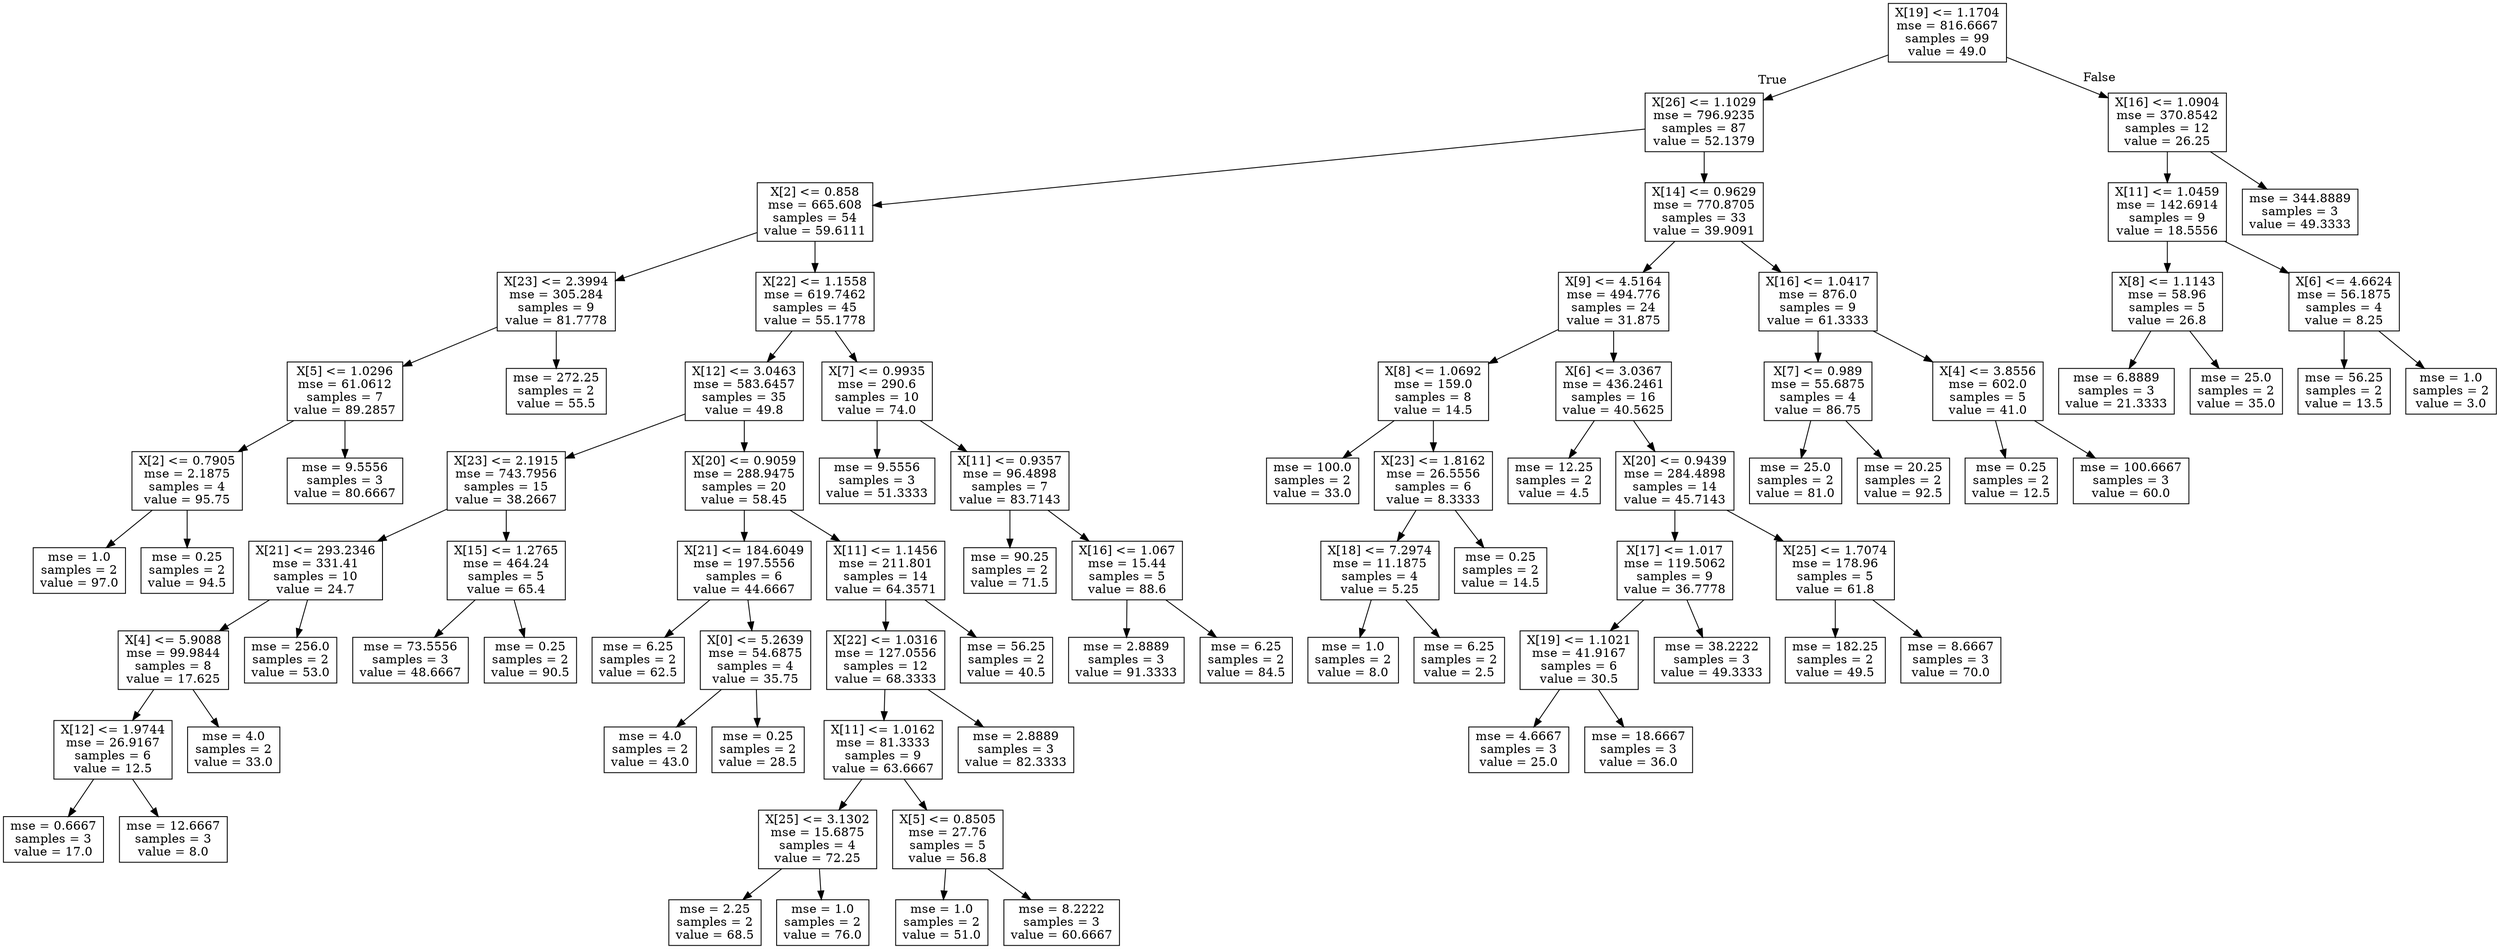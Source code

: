 digraph Tree {
node [shape=box] ;
0 [label="X[19] <= 1.1704\nmse = 816.6667\nsamples = 99\nvalue = 49.0"] ;
1 [label="X[26] <= 1.1029\nmse = 796.9235\nsamples = 87\nvalue = 52.1379"] ;
0 -> 1 [labeldistance=2.5, labelangle=45, headlabel="True"] ;
2 [label="X[2] <= 0.858\nmse = 665.608\nsamples = 54\nvalue = 59.6111"] ;
1 -> 2 ;
3 [label="X[23] <= 2.3994\nmse = 305.284\nsamples = 9\nvalue = 81.7778"] ;
2 -> 3 ;
4 [label="X[5] <= 1.0296\nmse = 61.0612\nsamples = 7\nvalue = 89.2857"] ;
3 -> 4 ;
5 [label="X[2] <= 0.7905\nmse = 2.1875\nsamples = 4\nvalue = 95.75"] ;
4 -> 5 ;
6 [label="mse = 1.0\nsamples = 2\nvalue = 97.0"] ;
5 -> 6 ;
7 [label="mse = 0.25\nsamples = 2\nvalue = 94.5"] ;
5 -> 7 ;
8 [label="mse = 9.5556\nsamples = 3\nvalue = 80.6667"] ;
4 -> 8 ;
9 [label="mse = 272.25\nsamples = 2\nvalue = 55.5"] ;
3 -> 9 ;
10 [label="X[22] <= 1.1558\nmse = 619.7462\nsamples = 45\nvalue = 55.1778"] ;
2 -> 10 ;
11 [label="X[12] <= 3.0463\nmse = 583.6457\nsamples = 35\nvalue = 49.8"] ;
10 -> 11 ;
12 [label="X[23] <= 2.1915\nmse = 743.7956\nsamples = 15\nvalue = 38.2667"] ;
11 -> 12 ;
13 [label="X[21] <= 293.2346\nmse = 331.41\nsamples = 10\nvalue = 24.7"] ;
12 -> 13 ;
14 [label="X[4] <= 5.9088\nmse = 99.9844\nsamples = 8\nvalue = 17.625"] ;
13 -> 14 ;
15 [label="X[12] <= 1.9744\nmse = 26.9167\nsamples = 6\nvalue = 12.5"] ;
14 -> 15 ;
16 [label="mse = 0.6667\nsamples = 3\nvalue = 17.0"] ;
15 -> 16 ;
17 [label="mse = 12.6667\nsamples = 3\nvalue = 8.0"] ;
15 -> 17 ;
18 [label="mse = 4.0\nsamples = 2\nvalue = 33.0"] ;
14 -> 18 ;
19 [label="mse = 256.0\nsamples = 2\nvalue = 53.0"] ;
13 -> 19 ;
20 [label="X[15] <= 1.2765\nmse = 464.24\nsamples = 5\nvalue = 65.4"] ;
12 -> 20 ;
21 [label="mse = 73.5556\nsamples = 3\nvalue = 48.6667"] ;
20 -> 21 ;
22 [label="mse = 0.25\nsamples = 2\nvalue = 90.5"] ;
20 -> 22 ;
23 [label="X[20] <= 0.9059\nmse = 288.9475\nsamples = 20\nvalue = 58.45"] ;
11 -> 23 ;
24 [label="X[21] <= 184.6049\nmse = 197.5556\nsamples = 6\nvalue = 44.6667"] ;
23 -> 24 ;
25 [label="mse = 6.25\nsamples = 2\nvalue = 62.5"] ;
24 -> 25 ;
26 [label="X[0] <= 5.2639\nmse = 54.6875\nsamples = 4\nvalue = 35.75"] ;
24 -> 26 ;
27 [label="mse = 4.0\nsamples = 2\nvalue = 43.0"] ;
26 -> 27 ;
28 [label="mse = 0.25\nsamples = 2\nvalue = 28.5"] ;
26 -> 28 ;
29 [label="X[11] <= 1.1456\nmse = 211.801\nsamples = 14\nvalue = 64.3571"] ;
23 -> 29 ;
30 [label="X[22] <= 1.0316\nmse = 127.0556\nsamples = 12\nvalue = 68.3333"] ;
29 -> 30 ;
31 [label="X[11] <= 1.0162\nmse = 81.3333\nsamples = 9\nvalue = 63.6667"] ;
30 -> 31 ;
32 [label="X[25] <= 3.1302\nmse = 15.6875\nsamples = 4\nvalue = 72.25"] ;
31 -> 32 ;
33 [label="mse = 2.25\nsamples = 2\nvalue = 68.5"] ;
32 -> 33 ;
34 [label="mse = 1.0\nsamples = 2\nvalue = 76.0"] ;
32 -> 34 ;
35 [label="X[5] <= 0.8505\nmse = 27.76\nsamples = 5\nvalue = 56.8"] ;
31 -> 35 ;
36 [label="mse = 1.0\nsamples = 2\nvalue = 51.0"] ;
35 -> 36 ;
37 [label="mse = 8.2222\nsamples = 3\nvalue = 60.6667"] ;
35 -> 37 ;
38 [label="mse = 2.8889\nsamples = 3\nvalue = 82.3333"] ;
30 -> 38 ;
39 [label="mse = 56.25\nsamples = 2\nvalue = 40.5"] ;
29 -> 39 ;
40 [label="X[7] <= 0.9935\nmse = 290.6\nsamples = 10\nvalue = 74.0"] ;
10 -> 40 ;
41 [label="mse = 9.5556\nsamples = 3\nvalue = 51.3333"] ;
40 -> 41 ;
42 [label="X[11] <= 0.9357\nmse = 96.4898\nsamples = 7\nvalue = 83.7143"] ;
40 -> 42 ;
43 [label="mse = 90.25\nsamples = 2\nvalue = 71.5"] ;
42 -> 43 ;
44 [label="X[16] <= 1.067\nmse = 15.44\nsamples = 5\nvalue = 88.6"] ;
42 -> 44 ;
45 [label="mse = 2.8889\nsamples = 3\nvalue = 91.3333"] ;
44 -> 45 ;
46 [label="mse = 6.25\nsamples = 2\nvalue = 84.5"] ;
44 -> 46 ;
47 [label="X[14] <= 0.9629\nmse = 770.8705\nsamples = 33\nvalue = 39.9091"] ;
1 -> 47 ;
48 [label="X[9] <= 4.5164\nmse = 494.776\nsamples = 24\nvalue = 31.875"] ;
47 -> 48 ;
49 [label="X[8] <= 1.0692\nmse = 159.0\nsamples = 8\nvalue = 14.5"] ;
48 -> 49 ;
50 [label="mse = 100.0\nsamples = 2\nvalue = 33.0"] ;
49 -> 50 ;
51 [label="X[23] <= 1.8162\nmse = 26.5556\nsamples = 6\nvalue = 8.3333"] ;
49 -> 51 ;
52 [label="X[18] <= 7.2974\nmse = 11.1875\nsamples = 4\nvalue = 5.25"] ;
51 -> 52 ;
53 [label="mse = 1.0\nsamples = 2\nvalue = 8.0"] ;
52 -> 53 ;
54 [label="mse = 6.25\nsamples = 2\nvalue = 2.5"] ;
52 -> 54 ;
55 [label="mse = 0.25\nsamples = 2\nvalue = 14.5"] ;
51 -> 55 ;
56 [label="X[6] <= 3.0367\nmse = 436.2461\nsamples = 16\nvalue = 40.5625"] ;
48 -> 56 ;
57 [label="mse = 12.25\nsamples = 2\nvalue = 4.5"] ;
56 -> 57 ;
58 [label="X[20] <= 0.9439\nmse = 284.4898\nsamples = 14\nvalue = 45.7143"] ;
56 -> 58 ;
59 [label="X[17] <= 1.017\nmse = 119.5062\nsamples = 9\nvalue = 36.7778"] ;
58 -> 59 ;
60 [label="X[19] <= 1.1021\nmse = 41.9167\nsamples = 6\nvalue = 30.5"] ;
59 -> 60 ;
61 [label="mse = 4.6667\nsamples = 3\nvalue = 25.0"] ;
60 -> 61 ;
62 [label="mse = 18.6667\nsamples = 3\nvalue = 36.0"] ;
60 -> 62 ;
63 [label="mse = 38.2222\nsamples = 3\nvalue = 49.3333"] ;
59 -> 63 ;
64 [label="X[25] <= 1.7074\nmse = 178.96\nsamples = 5\nvalue = 61.8"] ;
58 -> 64 ;
65 [label="mse = 182.25\nsamples = 2\nvalue = 49.5"] ;
64 -> 65 ;
66 [label="mse = 8.6667\nsamples = 3\nvalue = 70.0"] ;
64 -> 66 ;
67 [label="X[16] <= 1.0417\nmse = 876.0\nsamples = 9\nvalue = 61.3333"] ;
47 -> 67 ;
68 [label="X[7] <= 0.989\nmse = 55.6875\nsamples = 4\nvalue = 86.75"] ;
67 -> 68 ;
69 [label="mse = 25.0\nsamples = 2\nvalue = 81.0"] ;
68 -> 69 ;
70 [label="mse = 20.25\nsamples = 2\nvalue = 92.5"] ;
68 -> 70 ;
71 [label="X[4] <= 3.8556\nmse = 602.0\nsamples = 5\nvalue = 41.0"] ;
67 -> 71 ;
72 [label="mse = 0.25\nsamples = 2\nvalue = 12.5"] ;
71 -> 72 ;
73 [label="mse = 100.6667\nsamples = 3\nvalue = 60.0"] ;
71 -> 73 ;
74 [label="X[16] <= 1.0904\nmse = 370.8542\nsamples = 12\nvalue = 26.25"] ;
0 -> 74 [labeldistance=2.5, labelangle=-45, headlabel="False"] ;
75 [label="X[11] <= 1.0459\nmse = 142.6914\nsamples = 9\nvalue = 18.5556"] ;
74 -> 75 ;
76 [label="X[8] <= 1.1143\nmse = 58.96\nsamples = 5\nvalue = 26.8"] ;
75 -> 76 ;
77 [label="mse = 6.8889\nsamples = 3\nvalue = 21.3333"] ;
76 -> 77 ;
78 [label="mse = 25.0\nsamples = 2\nvalue = 35.0"] ;
76 -> 78 ;
79 [label="X[6] <= 4.6624\nmse = 56.1875\nsamples = 4\nvalue = 8.25"] ;
75 -> 79 ;
80 [label="mse = 56.25\nsamples = 2\nvalue = 13.5"] ;
79 -> 80 ;
81 [label="mse = 1.0\nsamples = 2\nvalue = 3.0"] ;
79 -> 81 ;
82 [label="mse = 344.8889\nsamples = 3\nvalue = 49.3333"] ;
74 -> 82 ;
}